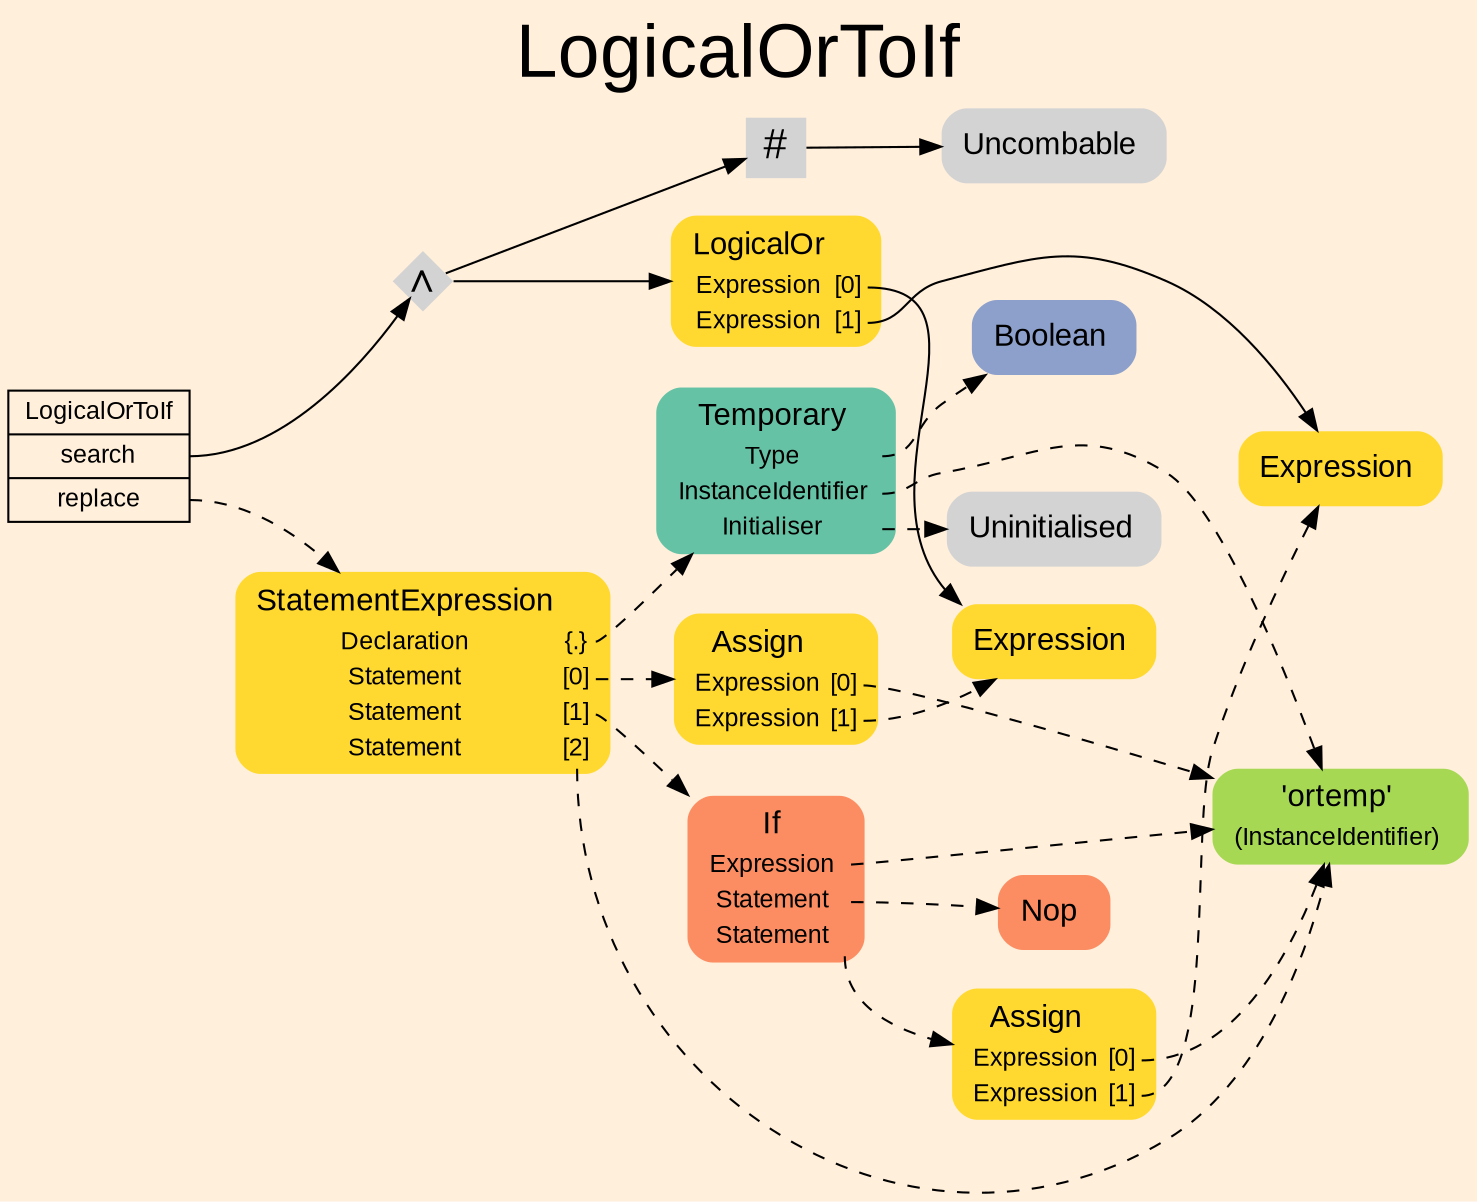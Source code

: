 digraph "LogicalOrToIf" {
label = "LogicalOrToIf"
labelloc = t
fontsize = "36"
graph [
    rankdir = "LR"
    ranksep = 0.3
    bgcolor = antiquewhite1
    color = black
    fontcolor = black
    fontname = "Arial"
];
node [
    fontname = "Arial"
];
edge [
    fontname = "Arial"
];

// -------------------- transformation figure --------------------
"CR#P38-0" [
    shape = "record"
    fillcolor = antiquewhite1
    label = "<fixed> LogicalOrToIf | <port0> search | <port1> replace"
    style = "filled"
    fontsize = "12"
    color = black
    fontcolor = black
];

"#B-2-668" [
    shape = "diamond"
    label = <∧>
    style = "filled"
    fontsize = "20"
    penwidth = 0.0
    fixedsize = true
    width = 0.4
    height = 0.4
];

"#B-2-656" [
    shape = "plaintext"
    fillcolor = "/set28/6"
    label = <<TABLE BORDER="0" CELLBORDER="0" CELLSPACING="0">
     <TR><TD><FONT POINT-SIZE="15.0">LogicalOr</FONT></TD><TD></TD></TR>
     <TR><TD>Expression</TD><TD PORT="port0">[0]</TD></TR>
     <TR><TD>Expression</TD><TD PORT="port1">[1]</TD></TR>
    </TABLE>>
    style = "rounded,filled"
    fontsize = "12"
];

"#B-2-657" [
    shape = "plaintext"
    fillcolor = "/set28/6"
    label = <<TABLE BORDER="0" CELLBORDER="0" CELLSPACING="0">
     <TR><TD><FONT POINT-SIZE="15.0">Expression</FONT></TD><TD></TD></TR>
    </TABLE>>
    style = "rounded,filled"
    fontsize = "12"
];

"#B-2-658" [
    shape = "plaintext"
    fillcolor = "/set28/6"
    label = <<TABLE BORDER="0" CELLBORDER="0" CELLSPACING="0">
     <TR><TD><FONT POINT-SIZE="15.0">Expression</FONT></TD><TD></TD></TR>
    </TABLE>>
    style = "rounded,filled"
    fontsize = "12"
];

"#B-4-5" [
    shape = "square"
    label = <#>
    style = "filled"
    fontsize = "20"
    penwidth = 0.0
    fixedsize = true
    width = 0.4
    height = 0.4
];

"#B-2-669" [
    shape = "plaintext"
    label = <<TABLE BORDER="0" CELLBORDER="0" CELLSPACING="0">
     <TR><TD><FONT POINT-SIZE="15.0">Uncombable</FONT></TD><TD></TD></TR>
    </TABLE>>
    style = "rounded,filled"
    fontsize = "12"
];

"#B-2-659" [
    shape = "plaintext"
    fillcolor = "/set28/6"
    label = <<TABLE BORDER="0" CELLBORDER="0" CELLSPACING="0">
     <TR><TD><FONT POINT-SIZE="15.0">StatementExpression</FONT></TD><TD></TD></TR>
     <TR><TD>Declaration</TD><TD PORT="port0">{.}</TD></TR>
     <TR><TD>Statement</TD><TD PORT="port1">[0]</TD></TR>
     <TR><TD>Statement</TD><TD PORT="port2">[1]</TD></TR>
     <TR><TD>Statement</TD><TD PORT="port3">[2]</TD></TR>
    </TABLE>>
    style = "rounded,filled"
    fontsize = "12"
];

"#B-2-661" [
    shape = "plaintext"
    fillcolor = "/set28/1"
    label = <<TABLE BORDER="0" CELLBORDER="0" CELLSPACING="0">
     <TR><TD><FONT POINT-SIZE="15.0">Temporary</FONT></TD><TD></TD></TR>
     <TR><TD>Type</TD><TD PORT="port0"></TD></TR>
     <TR><TD>InstanceIdentifier</TD><TD PORT="port1"></TD></TR>
     <TR><TD>Initialiser</TD><TD PORT="port2"></TD></TR>
    </TABLE>>
    style = "rounded,filled"
    fontsize = "12"
];

"#B-2-662" [
    shape = "plaintext"
    fillcolor = "/set28/3"
    label = <<TABLE BORDER="0" CELLBORDER="0" CELLSPACING="0">
     <TR><TD><FONT POINT-SIZE="15.0">Boolean</FONT></TD><TD></TD></TR>
    </TABLE>>
    style = "rounded,filled"
    fontsize = "12"
];

"#B-2-660" [
    shape = "plaintext"
    fillcolor = "/set28/5"
    label = <<TABLE BORDER="0" CELLBORDER="0" CELLSPACING="0">
     <TR><TD><FONT POINT-SIZE="15.0">'ortemp'</FONT></TD><TD></TD></TR>
     <TR><TD>(InstanceIdentifier)</TD><TD PORT="port0"></TD></TR>
    </TABLE>>
    style = "rounded,filled"
    fontsize = "12"
];

"#B-2-666" [
    shape = "plaintext"
    label = <<TABLE BORDER="0" CELLBORDER="0" CELLSPACING="0">
     <TR><TD><FONT POINT-SIZE="15.0">Uninitialised</FONT></TD><TD></TD></TR>
    </TABLE>>
    style = "rounded,filled"
    fontsize = "12"
];

"#B-2-664" [
    shape = "plaintext"
    fillcolor = "/set28/6"
    label = <<TABLE BORDER="0" CELLBORDER="0" CELLSPACING="0">
     <TR><TD><FONT POINT-SIZE="15.0">Assign</FONT></TD><TD></TD></TR>
     <TR><TD>Expression</TD><TD PORT="port0">[0]</TD></TR>
     <TR><TD>Expression</TD><TD PORT="port1">[1]</TD></TR>
    </TABLE>>
    style = "rounded,filled"
    fontsize = "12"
];

"#B-2-663" [
    shape = "plaintext"
    fillcolor = "/set28/2"
    label = <<TABLE BORDER="0" CELLBORDER="0" CELLSPACING="0">
     <TR><TD><FONT POINT-SIZE="15.0">If</FONT></TD><TD></TD></TR>
     <TR><TD>Expression</TD><TD PORT="port0"></TD></TR>
     <TR><TD>Statement</TD><TD PORT="port1"></TD></TR>
     <TR><TD>Statement</TD><TD PORT="port2"></TD></TR>
    </TABLE>>
    style = "rounded,filled"
    fontsize = "12"
];

"#B-2-667" [
    shape = "plaintext"
    fillcolor = "/set28/2"
    label = <<TABLE BORDER="0" CELLBORDER="0" CELLSPACING="0">
     <TR><TD><FONT POINT-SIZE="15.0">Nop</FONT></TD><TD></TD></TR>
    </TABLE>>
    style = "rounded,filled"
    fontsize = "12"
];

"#B-2-665" [
    shape = "plaintext"
    fillcolor = "/set28/6"
    label = <<TABLE BORDER="0" CELLBORDER="0" CELLSPACING="0">
     <TR><TD><FONT POINT-SIZE="15.0">Assign</FONT></TD><TD></TD></TR>
     <TR><TD>Expression</TD><TD PORT="port0">[0]</TD></TR>
     <TR><TD>Expression</TD><TD PORT="port1">[1]</TD></TR>
    </TABLE>>
    style = "rounded,filled"
    fontsize = "12"
];


// -------------------- links --------------------
// links for block CR#P38-0
"CR#P38-0":port0 -> "#B-2-668" [
    color = black
    fontcolor = black
];

"CR#P38-0":port1 -> "#B-2-659" [
    style="dashed"
    color = black
    fontcolor = black
];

// links for block #B-2-668
"#B-2-668" -> "#B-2-656" [
    color = black
    fontcolor = black
];

"#B-2-668" -> "#B-4-5" [
    color = black
    fontcolor = black
];

// links for block #B-2-656
"#B-2-656":port0 -> "#B-2-657" [
    color = black
    fontcolor = black
];

"#B-2-656":port1 -> "#B-2-658" [
    color = black
    fontcolor = black
];

// links for block #B-2-657
// links for block #B-2-658
// links for block #B-4-5
"#B-4-5" -> "#B-2-669" [
    color = black
    fontcolor = black
];

// links for block #B-2-669
// links for block #B-2-659
"#B-2-659":port0 -> "#B-2-661" [
    style="dashed"
    color = black
    fontcolor = black
];

"#B-2-659":port1 -> "#B-2-664" [
    style="dashed"
    color = black
    fontcolor = black
];

"#B-2-659":port2 -> "#B-2-663" [
    style="dashed"
    color = black
    fontcolor = black
];

"#B-2-659":port3 -> "#B-2-660" [
    style="dashed"
    color = black
    fontcolor = black
];

// links for block #B-2-661
"#B-2-661":port0 -> "#B-2-662" [
    style="dashed"
    color = black
    fontcolor = black
];

"#B-2-661":port1 -> "#B-2-660" [
    style="dashed"
    color = black
    fontcolor = black
];

"#B-2-661":port2 -> "#B-2-666" [
    style="dashed"
    color = black
    fontcolor = black
];

// links for block #B-2-662
// links for block #B-2-660
// links for block #B-2-666
// links for block #B-2-664
"#B-2-664":port0 -> "#B-2-660" [
    style="dashed"
    color = black
    fontcolor = black
];

"#B-2-664":port1 -> "#B-2-657" [
    style="dashed"
    color = black
    fontcolor = black
];

// links for block #B-2-663
"#B-2-663":port0 -> "#B-2-660" [
    style="dashed"
    color = black
    fontcolor = black
];

"#B-2-663":port1 -> "#B-2-667" [
    style="dashed"
    color = black
    fontcolor = black
];

"#B-2-663":port2 -> "#B-2-665" [
    style="dashed"
    color = black
    fontcolor = black
];

// links for block #B-2-667
// links for block #B-2-665
"#B-2-665":port0 -> "#B-2-660" [
    style="dashed"
    color = black
    fontcolor = black
];

"#B-2-665":port1 -> "#B-2-658" [
    style="dashed"
    color = black
    fontcolor = black
];

}
